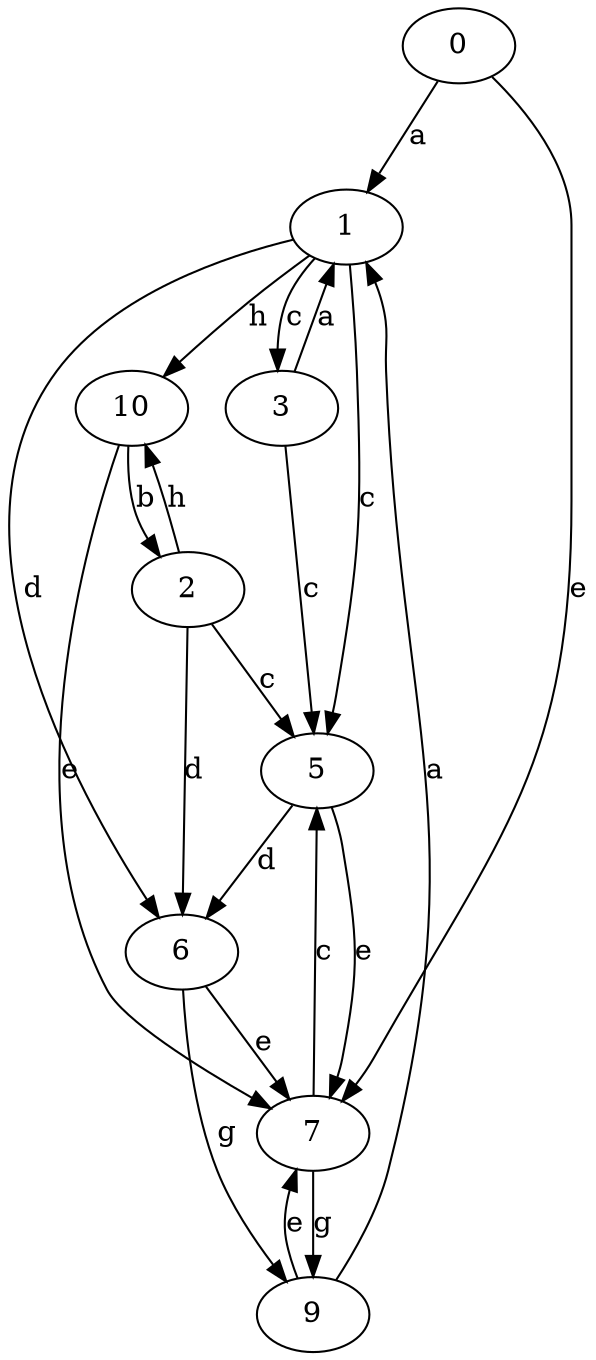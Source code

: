 strict digraph  {
0;
1;
2;
3;
5;
6;
7;
9;
10;
0 -> 1  [label=a];
0 -> 7  [label=e];
1 -> 3  [label=c];
1 -> 5  [label=c];
1 -> 6  [label=d];
1 -> 10  [label=h];
2 -> 5  [label=c];
2 -> 6  [label=d];
2 -> 10  [label=h];
3 -> 1  [label=a];
3 -> 5  [label=c];
5 -> 6  [label=d];
5 -> 7  [label=e];
6 -> 7  [label=e];
6 -> 9  [label=g];
7 -> 5  [label=c];
7 -> 9  [label=g];
9 -> 1  [label=a];
9 -> 7  [label=e];
10 -> 2  [label=b];
10 -> 7  [label=e];
}
